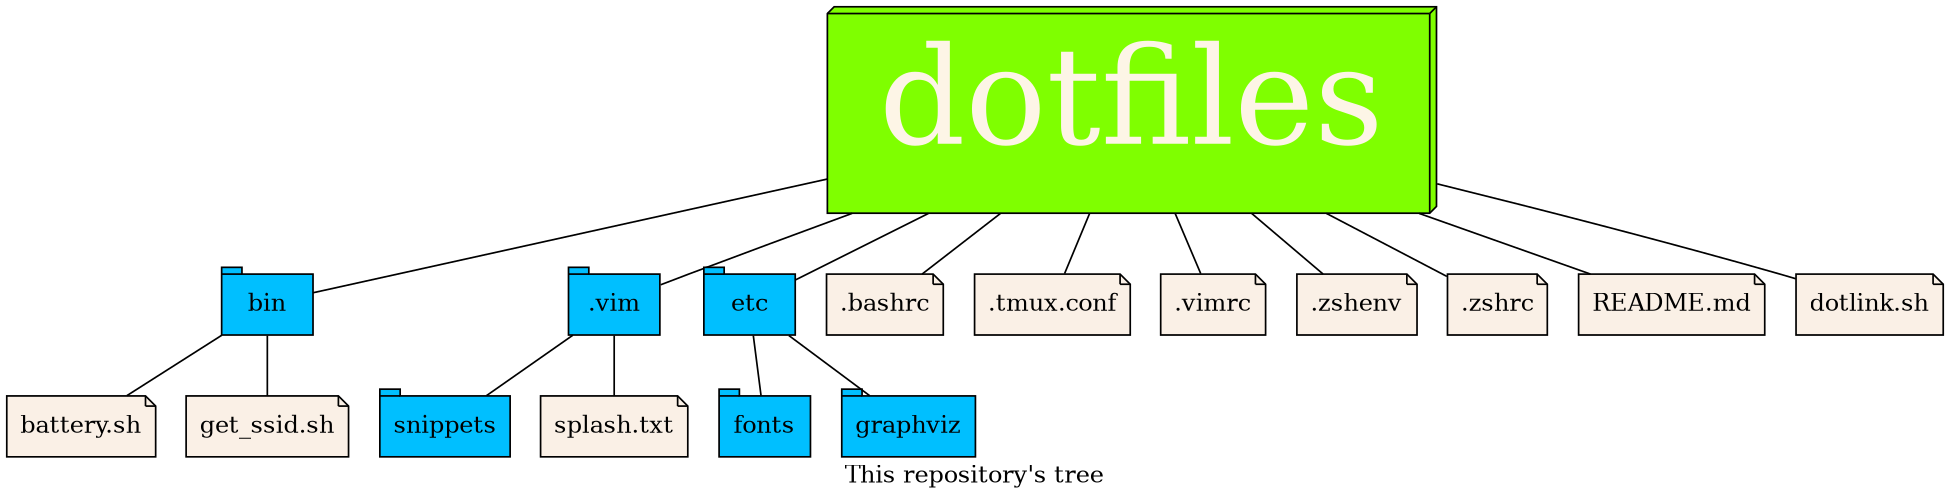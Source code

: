 // dotfiles repository tree

graph g{

	size=13
	graph[label="This repository's tree"];
	graph[bgcolor="#00000000"];

// Node style
		"dotfiles"[shape=box3d, fixedsize=true, width=5, height=1.7, fontsize=80, style=filled, fillcolor=chartreuse, fontcolor=oldlace];

// Directory
	node[shape=tab,style=filled, fillcolor=deepskyblue, fontcolor=black];
	{
		{
			rank=same
		"bin" ".vim" "etc"
		}
		{
			rank=same
			"fonts" "graphviz"
		}
		"snippets"
	}
// Files
		node[shape=note, style=filled, fillcolor=linen];
		{
			{
				rank=same
				".bashrc" ".tmux.conf" ".vimrc" ".zshenv" ".zshrc"
		"README.md" "dotlink.sh"
			}
		"splash.txt"
		{
			rank=same
				"battery.sh" "get_ssid.sh"
		}
		}


// Draw line
	"dotfiles" -- {"bin" ".vim" "etc"};
	"dotfiles" -- {".bashrc" ".tmux.conf" ".vimrc" ".zshenv" ".zshrc"
		 "README.md" "dotlink.sh"};
	"etc" -- {"fonts" "graphviz"};
	".vim" -- {"snippets" "splash.txt"};
	"bin" -- {"battery.sh" "get_ssid.sh"};

}
